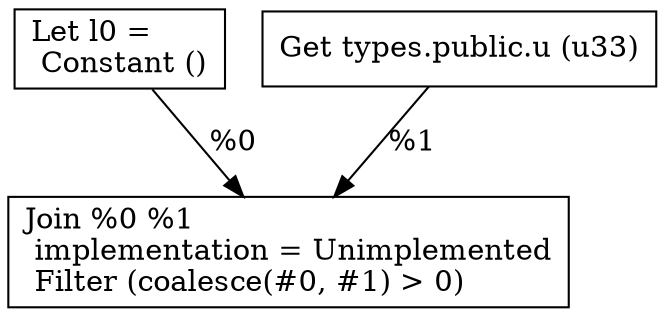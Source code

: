 digraph G {
    node0 [shape = record, label="Let l0 =\l Constant ()\l"]
    node1 [shape = record, label=" Get types.public.u (u33)\l"]
    node2 [shape = record, label=" Join %0 %1\l  implementation = Unimplemented\l Filter (coalesce(#0, #1) \> 0)\l"]
    node0 -> node2 [label = "%0\l"]
    node1 -> node2 [label = "%1\l"]
}
